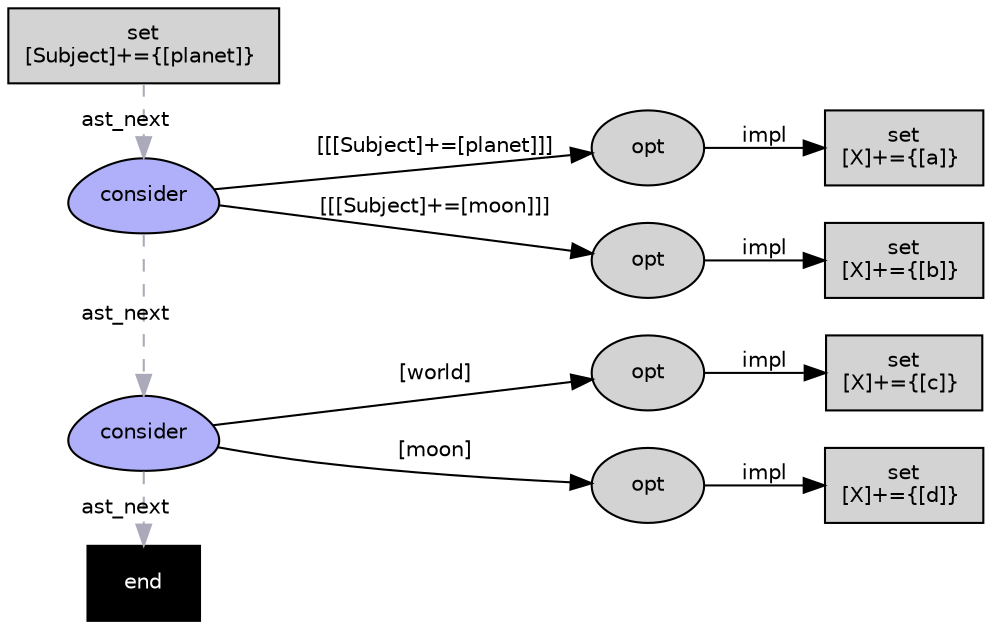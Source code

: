 digraph decisionGraph {
edge [fontname="Helvetica" fontsize="10"]
node [fillcolor="lightgray" style="filled" fontname="Helvetica" fontsize="10"]
rankdir=LR
_18_091_19[ shape="box" label="set\n[Subject]+={[planet]} " ]
_18_092_19[ fillcolor="#AFAFFA" shape="egg" label="consider\n" ]
_18_092_19_ans_1[ label="opt" ]
_18_093_19[ shape="box" label="set\n[X]+={[a]} " ]
_18_092_19_ans_2[ label="opt" ]
_18_094_19[ shape="box" label="set\n[X]+={[b]} " ]
_18_096_19[ fillcolor="#AFAFFA" shape="egg" label="consider\n" ]
_18_096_19_ans_1[ label="opt" ]
_18_097_19[ shape="box" label="set\n[X]+={[c]} " ]
_18_096_19_ans_2[ label="opt" ]
_18_098_19[ shape="box" label="set\n[X]+={[d]} " ]
_18_0910_19[ fillcolor="#000000" shape="box" color="#000000" fontcolor="#FFFFFF" label="end" ]
_18_091_19 -> _18_092_19[ color="#AAAABB" constraint="false" style="dashed" label="ast_next" ]
_18_092_19 -> _18_092_19_ans_1[ label="[[[Subject]+=[planet]]]" ]
_18_092_19_ans_1 -> _18_093_19[ label="impl" ]
_18_092_19 -> _18_092_19_ans_2[ label="[[[Subject]+=[moon]]]" ]
_18_092_19_ans_2 -> _18_094_19[ label="impl" ]
_18_092_19 -> _18_096_19[ color="#AAAABB" constraint="false" style="dashed" label="ast_next" ]
_18_096_19 -> _18_096_19_ans_1[ label="[world]" ]
_18_096_19_ans_1 -> _18_097_19[ label="impl" ]
_18_096_19 -> _18_096_19_ans_2[ label="[moon]" ]
_18_096_19_ans_2 -> _18_098_19[ label="impl" ]
_18_096_19 -> _18_0910_19[ color="#AAAABB" constraint="false" style="dashed" label="ast_next" ]
}
